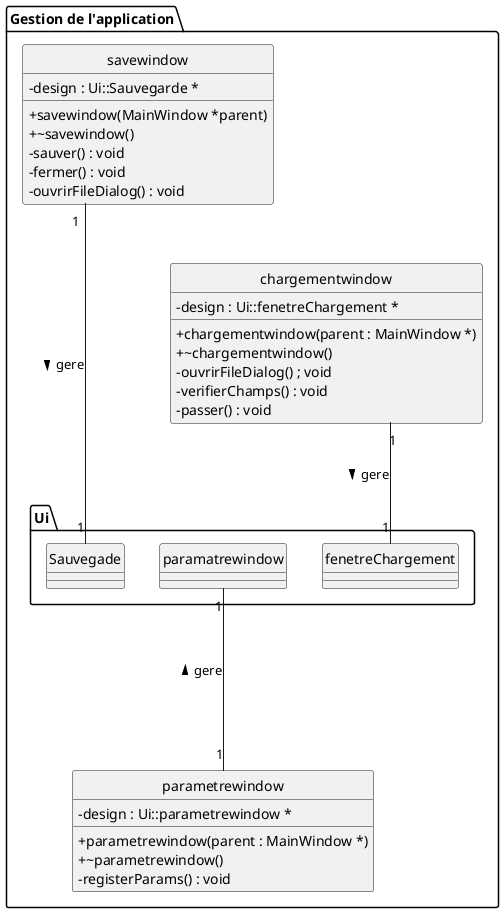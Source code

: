 @startuml
hide circle
skinparam linetype ortho
skinparam classAttributeIconSize 0

package "Gestion de l'application"{

class chargementwindow{
    + chargementwindow(parent : MainWindow *)
    + ~chargementwindow()
    - ouvrirFileDialog() ; void
    - verifierChamps() : void
    - passer() : void
    - design : Ui::fenetreChargement *
}

class parametrewindow{
    + parametrewindow(parent : MainWindow *)
    + ~parametrewindow()
    - registerParams() : void
    - design : Ui::parametrewindow *
}

class savewindow{
    + savewindow(MainWindow *parent)
    + ~savewindow()
    - sauver() : void
    - fermer() : void
    - ouvrirFileDialog() : void
    - design : Ui::Sauvegarde *
}

namespace Ui{
    class fenetreChargement{}
    class paramatrewindow{}
    class Sauvegade {}

}



chargementwindow "1"---"1" Ui.fenetreChargement :> gere
savewindow "1" ---- "1" Ui.Sauvegade :> gere
Ui.paramatrewindow "1" ---- "1" parametrewindow :< gere

}

@enduml

